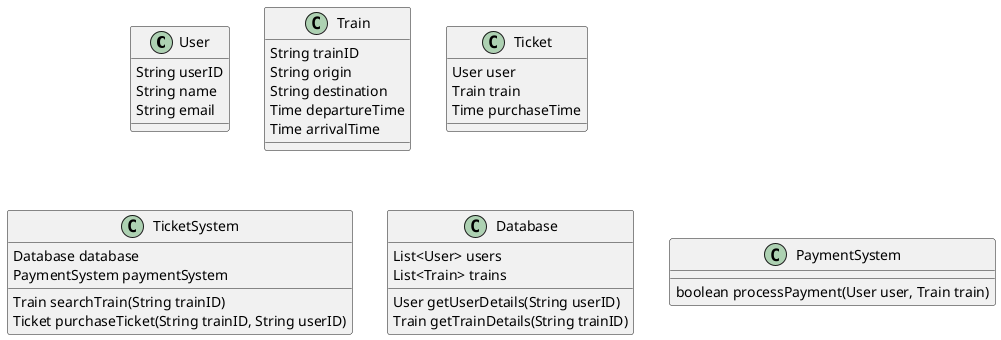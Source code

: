 @startuml
'https://plantuml.com/class-diagram

class User {
  String userID
  String name
  String email
}

class Train {
  String trainID
  String origin
  String destination
  Time departureTime
  Time arrivalTime
}

class Ticket {
  User user
  Train train
  Time purchaseTime
}

class TicketSystem {
  Database database
  PaymentSystem paymentSystem

  Train searchTrain(String trainID)
  Ticket purchaseTicket(String trainID, String userID)
}

class Database {
  List<User> users
  List<Train> trains

  User getUserDetails(String userID)
  Train getTrainDetails(String trainID)
}

class PaymentSystem {
  boolean processPayment(User user, Train train)
}


@enduml